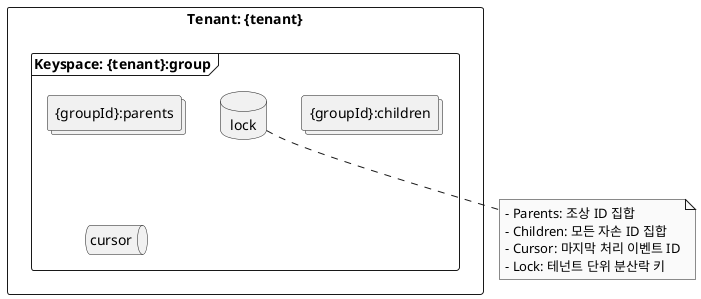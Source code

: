 @startuml
skinparam monochrome true
skinparam defaultTextAlignment left

rectangle "Tenant: {tenant}" {
  frame "Keyspace: {tenant}:group" {
    collections "{groupId}:parents" as Parents
    collections "{groupId}:children" as Children
    queue "cursor" as Cursor
    database "lock" as Lock
  }
}

note bottom
- Parents: 조상 ID 집합
- Children: 모든 자손 ID 집합
- Cursor: 마지막 처리 이벤트 ID
- Lock: 테넌트 단위 분산락 키
end note
@enduml
